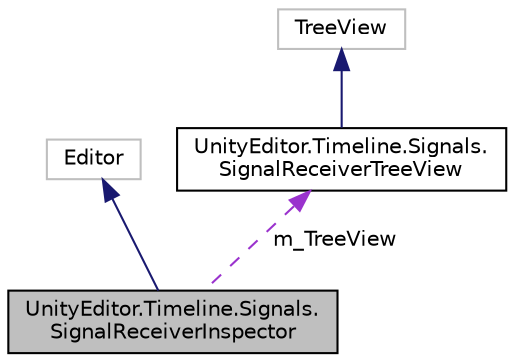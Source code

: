 digraph "UnityEditor.Timeline.Signals.SignalReceiverInspector"
{
 // LATEX_PDF_SIZE
  edge [fontname="Helvetica",fontsize="10",labelfontname="Helvetica",labelfontsize="10"];
  node [fontname="Helvetica",fontsize="10",shape=record];
  Node1 [label="UnityEditor.Timeline.Signals.\lSignalReceiverInspector",height=0.2,width=0.4,color="black", fillcolor="grey75", style="filled", fontcolor="black",tooltip=" "];
  Node2 -> Node1 [dir="back",color="midnightblue",fontsize="10",style="solid",fontname="Helvetica"];
  Node2 [label="Editor",height=0.2,width=0.4,color="grey75", fillcolor="white", style="filled",tooltip=" "];
  Node3 -> Node1 [dir="back",color="darkorchid3",fontsize="10",style="dashed",label=" m_TreeView" ,fontname="Helvetica"];
  Node3 [label="UnityEditor.Timeline.Signals.\lSignalReceiverTreeView",height=0.2,width=0.4,color="black", fillcolor="white", style="filled",URL="$class_unity_editor_1_1_timeline_1_1_signals_1_1_signal_receiver_tree_view.html",tooltip=" "];
  Node4 -> Node3 [dir="back",color="midnightblue",fontsize="10",style="solid",fontname="Helvetica"];
  Node4 [label="TreeView",height=0.2,width=0.4,color="grey75", fillcolor="white", style="filled",tooltip=" "];
}
